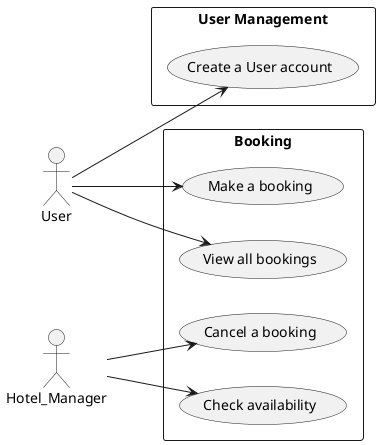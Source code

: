@startuml Use Cases UML Diagram

left to right direction

skinparam Shadowing false
skinparam Monochrome true
skinparam PackageStyle rectangle

actor User
actor Hotel_Manager

package "User Management" {
  usecase "Create a User account" as UC1
}

package "Booking" {
  usecase "Make a booking" as UC2
  usecase "Check availability" as UC3
  usecase "Cancel a booking" as UC4
  usecase "View all bookings" as UC5
}

User --> UC1
User --> UC2
Hotel_Manager --> UC3
Hotel_Manager --> UC4
User --> UC5

@enduml
